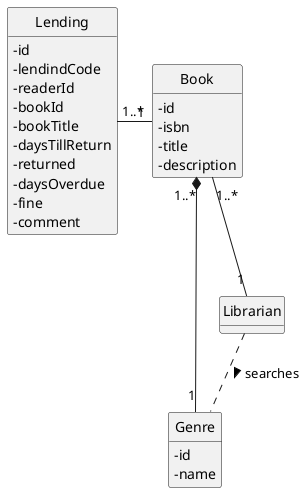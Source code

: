 @startuml
'https://plantuml.com/class-diagram
skinparam classAttributeIconSize 0
hide circle
hide methods

class Librarian{}

class Lending {
    - id
    - lendindCode
    - readerId
    - bookId
    - bookTitle
    - daysTillReturn
    - returned
    - daysOverdue
    - fine
    - comment
}

class Book{
    - id
    - isbn
    - title
    - description
}

class Genre{
    - id
    - name
}

Book "1..*" *-up- "1" Genre
Book "1" -left- "1..*" Lending
Book "1..*" -- "1" Librarian
Librarian .- Genre : searches >



@enduml
